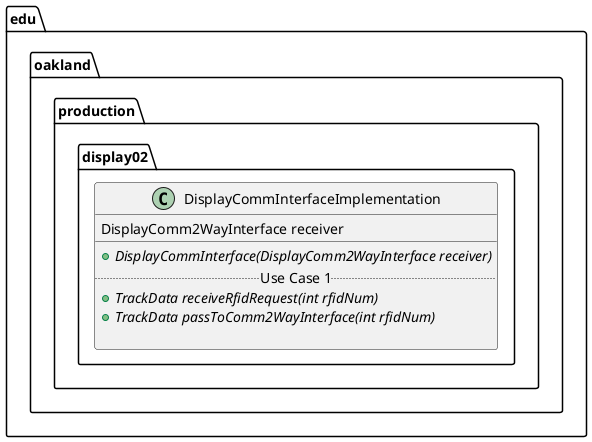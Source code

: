 @startuml DisplayCommInterfaceImplementation

package edu.oakland.production.display02 {
    class DisplayCommInterfaceImplementation {
        DisplayComm2WayInterface receiver
        __
        {abstract} + DisplayCommInterface(DisplayComm2WayInterface receiver)
        .. Use Case 1 ..
        {abstract} + TrackData receiveRfidRequest(int rfidNum)
        {abstract} + TrackData passToComm2WayInterface(int rfidNum)

    }
}

@enduml
